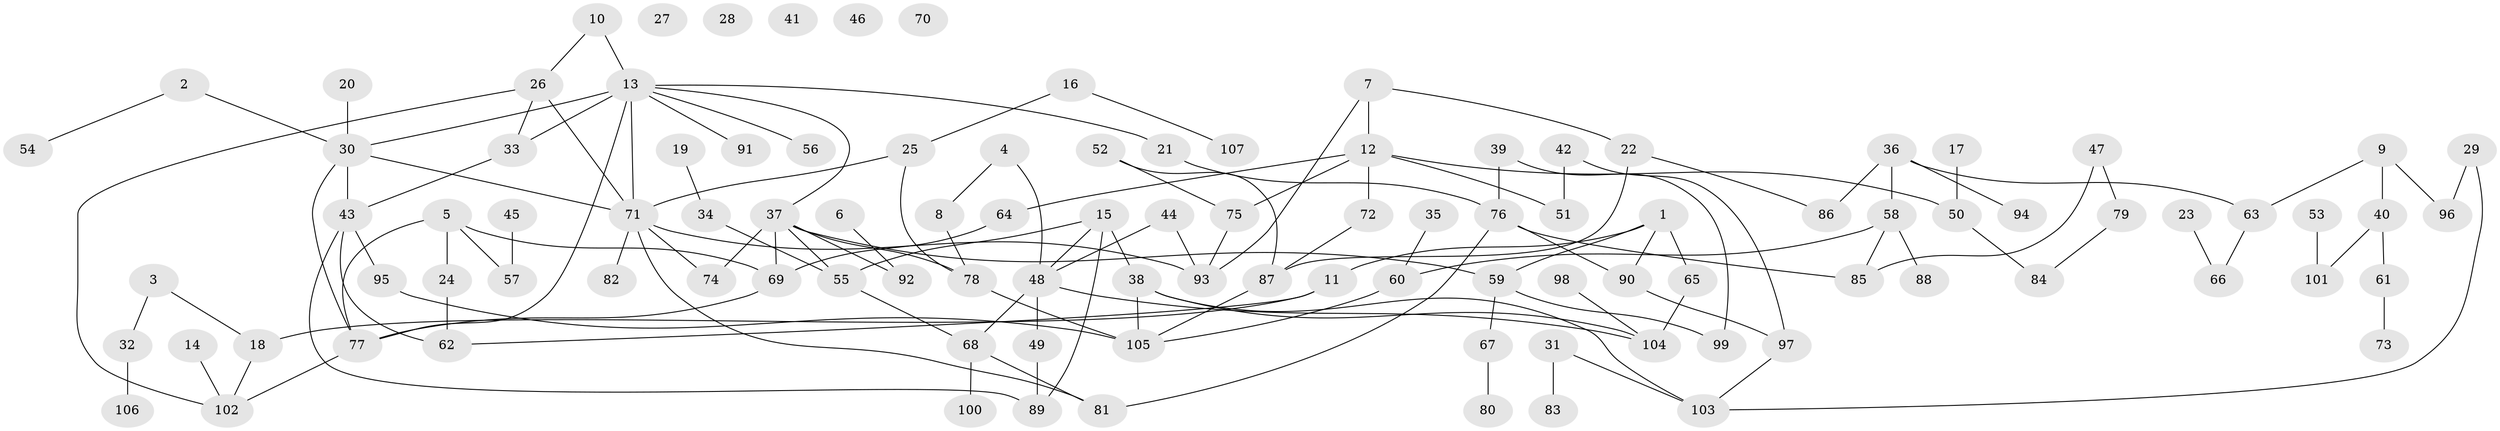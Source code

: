 // coarse degree distribution, {11: 0.023809523809523808, 9: 0.047619047619047616, 1: 0.30952380952380953, 2: 0.16666666666666666, 7: 0.07142857142857142, 4: 0.07142857142857142, 5: 0.07142857142857142, 12: 0.023809523809523808, 3: 0.09523809523809523, 0: 0.11904761904761904}
// Generated by graph-tools (version 1.1) at 2025/16/03/04/25 18:16:40]
// undirected, 107 vertices, 138 edges
graph export_dot {
graph [start="1"]
  node [color=gray90,style=filled];
  1;
  2;
  3;
  4;
  5;
  6;
  7;
  8;
  9;
  10;
  11;
  12;
  13;
  14;
  15;
  16;
  17;
  18;
  19;
  20;
  21;
  22;
  23;
  24;
  25;
  26;
  27;
  28;
  29;
  30;
  31;
  32;
  33;
  34;
  35;
  36;
  37;
  38;
  39;
  40;
  41;
  42;
  43;
  44;
  45;
  46;
  47;
  48;
  49;
  50;
  51;
  52;
  53;
  54;
  55;
  56;
  57;
  58;
  59;
  60;
  61;
  62;
  63;
  64;
  65;
  66;
  67;
  68;
  69;
  70;
  71;
  72;
  73;
  74;
  75;
  76;
  77;
  78;
  79;
  80;
  81;
  82;
  83;
  84;
  85;
  86;
  87;
  88;
  89;
  90;
  91;
  92;
  93;
  94;
  95;
  96;
  97;
  98;
  99;
  100;
  101;
  102;
  103;
  104;
  105;
  106;
  107;
  1 -- 11;
  1 -- 59;
  1 -- 65;
  1 -- 90;
  2 -- 30;
  2 -- 54;
  3 -- 18;
  3 -- 32;
  4 -- 8;
  4 -- 48;
  5 -- 24;
  5 -- 57;
  5 -- 69;
  5 -- 77;
  6 -- 92;
  7 -- 12;
  7 -- 22;
  7 -- 93;
  8 -- 78;
  9 -- 40;
  9 -- 63;
  9 -- 96;
  10 -- 13;
  10 -- 26;
  11 -- 18;
  11 -- 62;
  12 -- 50;
  12 -- 51;
  12 -- 64;
  12 -- 72;
  12 -- 75;
  13 -- 21;
  13 -- 30;
  13 -- 33;
  13 -- 37;
  13 -- 56;
  13 -- 71;
  13 -- 77;
  13 -- 91;
  14 -- 102;
  15 -- 38;
  15 -- 48;
  15 -- 55;
  15 -- 89;
  16 -- 25;
  16 -- 107;
  17 -- 50;
  18 -- 102;
  19 -- 34;
  20 -- 30;
  21 -- 76;
  22 -- 86;
  22 -- 87;
  23 -- 66;
  24 -- 62;
  25 -- 71;
  25 -- 78;
  26 -- 33;
  26 -- 71;
  26 -- 102;
  29 -- 96;
  29 -- 103;
  30 -- 43;
  30 -- 71;
  30 -- 77;
  31 -- 83;
  31 -- 103;
  32 -- 106;
  33 -- 43;
  34 -- 55;
  35 -- 60;
  36 -- 58;
  36 -- 63;
  36 -- 86;
  36 -- 94;
  37 -- 55;
  37 -- 59;
  37 -- 69;
  37 -- 74;
  37 -- 78;
  37 -- 92;
  38 -- 103;
  38 -- 104;
  38 -- 105;
  39 -- 76;
  39 -- 99;
  40 -- 61;
  40 -- 101;
  42 -- 51;
  42 -- 97;
  43 -- 62;
  43 -- 89;
  43 -- 95;
  44 -- 48;
  44 -- 93;
  45 -- 57;
  47 -- 79;
  47 -- 85;
  48 -- 49;
  48 -- 68;
  48 -- 104;
  49 -- 89;
  50 -- 84;
  52 -- 75;
  52 -- 87;
  53 -- 101;
  55 -- 68;
  58 -- 60;
  58 -- 85;
  58 -- 88;
  59 -- 67;
  59 -- 99;
  60 -- 105;
  61 -- 73;
  63 -- 66;
  64 -- 69;
  65 -- 104;
  67 -- 80;
  68 -- 81;
  68 -- 100;
  69 -- 77;
  71 -- 74;
  71 -- 81;
  71 -- 82;
  71 -- 93;
  72 -- 87;
  75 -- 93;
  76 -- 81;
  76 -- 85;
  76 -- 90;
  77 -- 102;
  78 -- 105;
  79 -- 84;
  87 -- 105;
  90 -- 97;
  95 -- 105;
  97 -- 103;
  98 -- 104;
}
